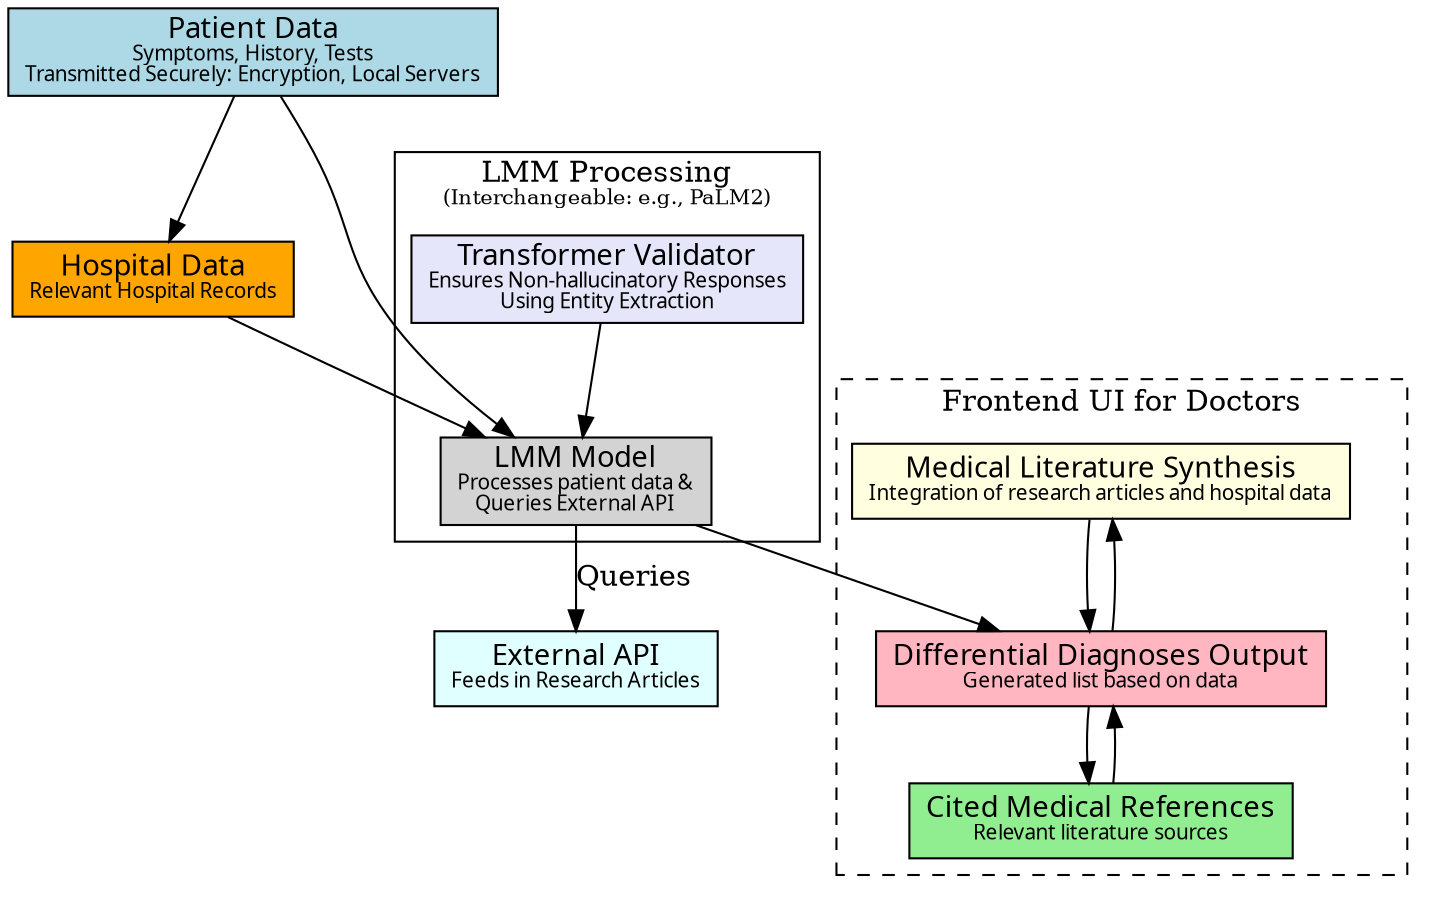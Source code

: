 digraph MedicalLMMFlow {
	node [fontname=Calibri shape=box style=filled]
	A [label=<Patient Data<BR /><FONT POINT-SIZE="10">Symptoms, History, Tests<BR />Transmitted Securely: Encryption, Local Servers</FONT>> fillcolor=lightblue]
	F [label=<External API<BR /><FONT POINT-SIZE="10">Feeds in Research Articles</FONT>> fillcolor=lightcyan]
	G [label=<Hospital Data<BR /><FONT POINT-SIZE="10">Relevant Hospital Records</FONT>> fillcolor=orange]
	subgraph cluster_LMM {
		label=<LMM Processing<BR /><FONT POINT-SIZE="10">(Interchangeable: e.g., PaLM2)</FONT>> rank=same
		H [label=<Transformer Validator<BR /><FONT POINT-SIZE="10">Ensures Non-hallucinatory Responses<BR />Using Entity Extraction</FONT>> fillcolor=lavender]
		B [label=<LMM Model<BR /><FONT POINT-SIZE="10">Processes patient data &amp;<BR />Queries External API</FONT>> fillcolor=lightgray]
		H -> B
	}
	subgraph cluster_UI {
		label="Frontend UI for Doctors" style=dashed
		I [label="" style=invis width=0]
		C [label=<Medical Literature Synthesis<BR /><FONT POINT-SIZE="10">Integration of research articles and hospital data</FONT>> fillcolor=lightyellow]
		D [label=<Differential Diagnoses Output<BR /><FONT POINT-SIZE="10">Generated list based on data</FONT>> fillcolor=lightpink]
		E [label=<Cited Medical References<BR /><FONT POINT-SIZE="10">Relevant literature sources</FONT>> fillcolor=lightgreen]
	}
	A -> B [dir=e]
	B -> F [label=Queries dir=e]
	A -> G [dir=w]
	G -> B [dir=w]
	B -> D [dir=ne]
	D -> C [dir=e]
	C -> D [dir=w]
	D -> E [dir=e]
	E -> D [dir=w]
}
